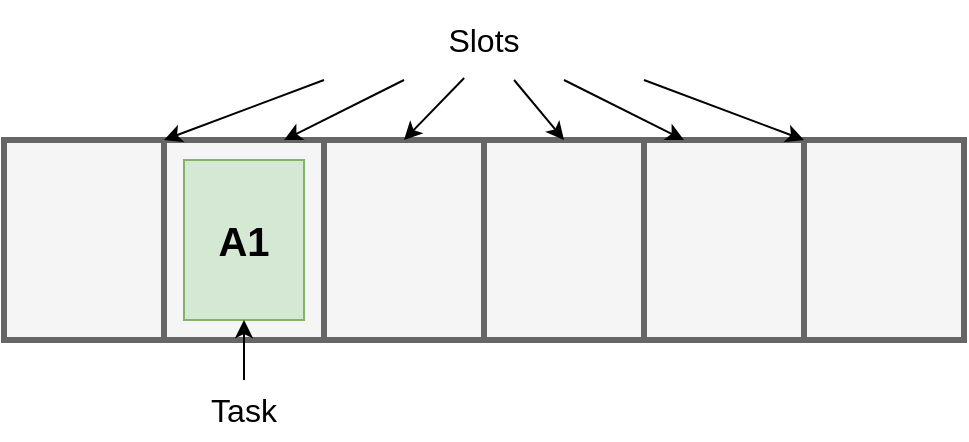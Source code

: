<mxfile version="17.4.6" type="device"><diagram id="uZTdY9spd6TSN15nmO4a" name="Page-1"><mxGraphModel dx="1253" dy="667" grid="1" gridSize="10" guides="1" tooltips="1" connect="1" arrows="1" fold="1" page="1" pageScale="1" pageWidth="827" pageHeight="1169" math="0" shadow="0"><root><mxCell id="0"/><mxCell id="1" parent="0"/><mxCell id="5cE-T5YSsXicTpxsx7eF-24" value="" style="rounded=0;whiteSpace=wrap;html=1;strokeColor=#666666;fillColor=#f5f5f5;fontColor=#333333;strokeWidth=3;" parent="1" vertex="1"><mxGeometry x="80" y="130" width="80" height="100" as="geometry"/></mxCell><mxCell id="5cE-T5YSsXicTpxsx7eF-26" value="" style="rounded=0;whiteSpace=wrap;html=1;strokeColor=#666666;fillColor=#f5f5f5;fontColor=#333333;strokeWidth=3;" parent="1" vertex="1"><mxGeometry x="160" y="130" width="80" height="100" as="geometry"/></mxCell><mxCell id="5cE-T5YSsXicTpxsx7eF-27" value="" style="rounded=0;whiteSpace=wrap;html=1;strokeColor=#666666;fillColor=#f5f5f5;fontColor=#333333;strokeWidth=3;" parent="1" vertex="1"><mxGeometry x="240" y="130" width="80" height="100" as="geometry"/></mxCell><mxCell id="5cE-T5YSsXicTpxsx7eF-28" value="" style="rounded=0;whiteSpace=wrap;html=1;strokeColor=#666666;fillColor=#f5f5f5;fontColor=#333333;strokeWidth=3;" parent="1" vertex="1"><mxGeometry x="320" y="130" width="80" height="100" as="geometry"/></mxCell><mxCell id="5cE-T5YSsXicTpxsx7eF-29" value="" style="rounded=0;whiteSpace=wrap;html=1;strokeColor=#666666;fillColor=#f5f5f5;fontColor=#333333;strokeWidth=3;" parent="1" vertex="1"><mxGeometry x="400" y="130" width="80" height="100" as="geometry"/></mxCell><mxCell id="5cE-T5YSsXicTpxsx7eF-30" value="" style="rounded=0;whiteSpace=wrap;html=1;strokeColor=#666666;fillColor=#f5f5f5;fontColor=#333333;strokeWidth=3;" parent="1" vertex="1"><mxGeometry x="480" y="130" width="80" height="100" as="geometry"/></mxCell><mxCell id="5cE-T5YSsXicTpxsx7eF-34" value="A1" style="rounded=0;whiteSpace=wrap;html=1;strokeColor=#82b366;strokeWidth=1;fillColor=#d5e8d4;fontStyle=1;fontSize=20;" parent="1" vertex="1"><mxGeometry x="170" y="140" width="60" height="80" as="geometry"/></mxCell><mxCell id="jCkvbjebOWmnQUz_jSni-1" value="Slots" style="text;html=1;strokeColor=none;fillColor=none;align=center;verticalAlign=middle;whiteSpace=wrap;rounded=0;fontSize=16;" vertex="1" parent="1"><mxGeometry x="240" y="60" width="160" height="40" as="geometry"/></mxCell><mxCell id="jCkvbjebOWmnQUz_jSni-2" value="Task" style="text;html=1;strokeColor=none;fillColor=none;align=center;verticalAlign=middle;whiteSpace=wrap;rounded=0;fontSize=16;" vertex="1" parent="1"><mxGeometry x="160" y="250" width="80" height="30" as="geometry"/></mxCell><mxCell id="jCkvbjebOWmnQUz_jSni-4" value="" style="endArrow=classic;html=1;rounded=0;fontSize=16;exitX=0;exitY=1;exitDx=0;exitDy=0;entryX=1;entryY=0;entryDx=0;entryDy=0;" edge="1" parent="1" source="jCkvbjebOWmnQUz_jSni-1" target="5cE-T5YSsXicTpxsx7eF-24"><mxGeometry width="50" height="50" relative="1" as="geometry"><mxPoint x="400" y="220" as="sourcePoint"/><mxPoint x="150" y="120" as="targetPoint"/></mxGeometry></mxCell><mxCell id="jCkvbjebOWmnQUz_jSni-5" value="" style="endArrow=classic;html=1;rounded=0;fontSize=16;exitX=0.25;exitY=1;exitDx=0;exitDy=0;entryX=0.75;entryY=0;entryDx=0;entryDy=0;" edge="1" parent="1" source="jCkvbjebOWmnQUz_jSni-1" target="5cE-T5YSsXicTpxsx7eF-26"><mxGeometry width="50" height="50" relative="1" as="geometry"><mxPoint x="400" y="220" as="sourcePoint"/><mxPoint x="450" y="170" as="targetPoint"/></mxGeometry></mxCell><mxCell id="jCkvbjebOWmnQUz_jSni-6" value="" style="endArrow=classic;html=1;rounded=0;fontSize=16;exitX=1;exitY=1;exitDx=0;exitDy=0;entryX=0;entryY=0;entryDx=0;entryDy=0;" edge="1" parent="1" source="jCkvbjebOWmnQUz_jSni-1" target="5cE-T5YSsXicTpxsx7eF-30"><mxGeometry width="50" height="50" relative="1" as="geometry"><mxPoint x="400" y="220" as="sourcePoint"/><mxPoint x="450" y="170" as="targetPoint"/></mxGeometry></mxCell><mxCell id="jCkvbjebOWmnQUz_jSni-7" value="" style="endArrow=classic;html=1;rounded=0;fontSize=16;exitX=0.75;exitY=1;exitDx=0;exitDy=0;entryX=0.25;entryY=0;entryDx=0;entryDy=0;" edge="1" parent="1" source="jCkvbjebOWmnQUz_jSni-1" target="5cE-T5YSsXicTpxsx7eF-29"><mxGeometry width="50" height="50" relative="1" as="geometry"><mxPoint x="400" y="220" as="sourcePoint"/><mxPoint x="450" y="170" as="targetPoint"/></mxGeometry></mxCell><mxCell id="jCkvbjebOWmnQUz_jSni-8" value="" style="endArrow=classic;html=1;rounded=0;fontSize=16;entryX=0.5;entryY=0;entryDx=0;entryDy=0;exitX=0.438;exitY=0.975;exitDx=0;exitDy=0;exitPerimeter=0;" edge="1" parent="1" source="jCkvbjebOWmnQUz_jSni-1" target="5cE-T5YSsXicTpxsx7eF-27"><mxGeometry width="50" height="50" relative="1" as="geometry"><mxPoint x="330" y="100" as="sourcePoint"/><mxPoint x="450" y="170" as="targetPoint"/></mxGeometry></mxCell><mxCell id="jCkvbjebOWmnQUz_jSni-9" value="" style="endArrow=classic;html=1;rounded=0;fontSize=16;entryX=0.5;entryY=0;entryDx=0;entryDy=0;exitX=0.594;exitY=1;exitDx=0;exitDy=0;exitPerimeter=0;" edge="1" parent="1" source="jCkvbjebOWmnQUz_jSni-1" target="5cE-T5YSsXicTpxsx7eF-28"><mxGeometry width="50" height="50" relative="1" as="geometry"><mxPoint x="350" y="100" as="sourcePoint"/><mxPoint x="450" y="170" as="targetPoint"/></mxGeometry></mxCell><mxCell id="jCkvbjebOWmnQUz_jSni-10" value="" style="endArrow=classic;html=1;rounded=0;fontSize=16;exitX=0.5;exitY=0;exitDx=0;exitDy=0;entryX=0.5;entryY=1;entryDx=0;entryDy=0;" edge="1" parent="1" source="jCkvbjebOWmnQUz_jSni-2" target="5cE-T5YSsXicTpxsx7eF-34"><mxGeometry width="50" height="50" relative="1" as="geometry"><mxPoint x="400" y="220" as="sourcePoint"/><mxPoint x="450" y="170" as="targetPoint"/></mxGeometry></mxCell></root></mxGraphModel></diagram></mxfile>
